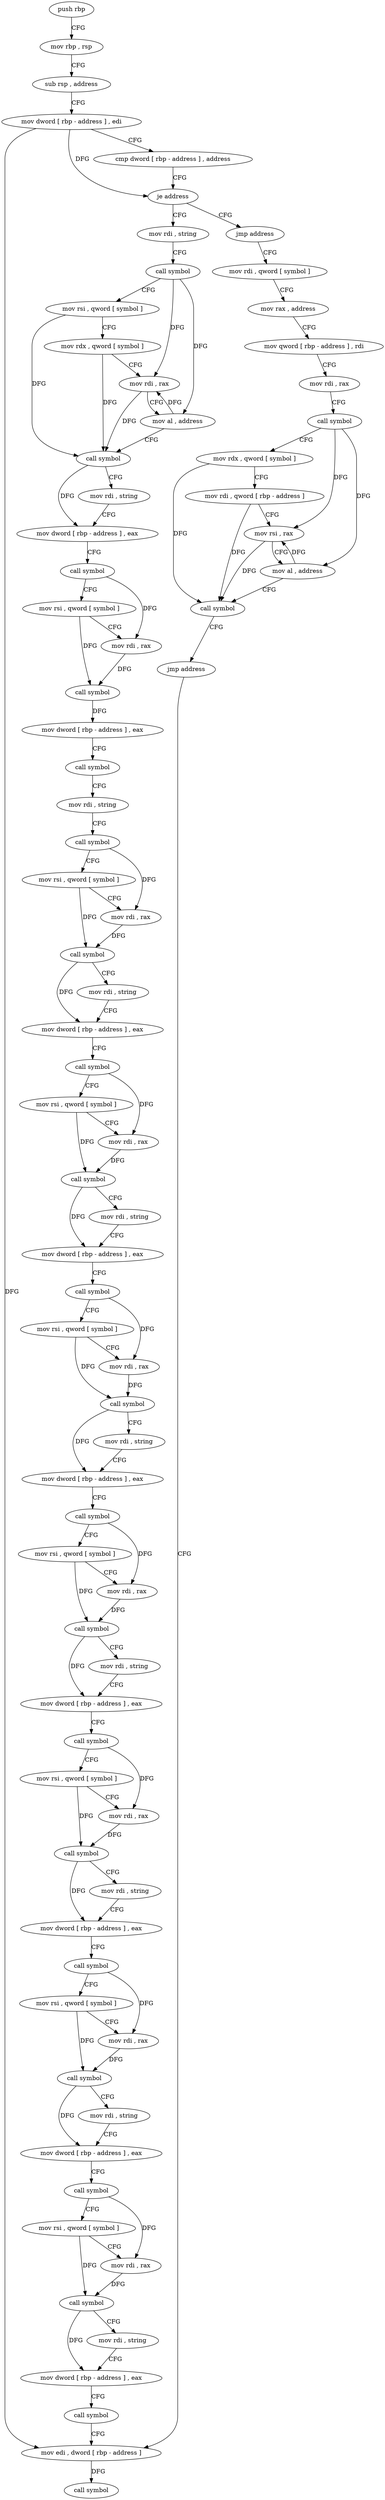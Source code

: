 digraph "func" {
"4201328" [label = "push rbp" ]
"4201329" [label = "mov rbp , rsp" ]
"4201332" [label = "sub rsp , address" ]
"4201336" [label = "mov dword [ rbp - address ] , edi" ]
"4201339" [label = "cmp dword [ rbp - address ] , address" ]
"4201343" [label = "je address" ]
"4201411" [label = "mov rdi , string" ]
"4201349" [label = "jmp address" ]
"4201421" [label = "call symbol" ]
"4201426" [label = "mov rsi , qword [ symbol ]" ]
"4201434" [label = "mov rdx , qword [ symbol ]" ]
"4201442" [label = "mov rdi , rax" ]
"4201445" [label = "mov al , address" ]
"4201447" [label = "call symbol" ]
"4201452" [label = "mov rdi , string" ]
"4201462" [label = "mov dword [ rbp - address ] , eax" ]
"4201465" [label = "call symbol" ]
"4201470" [label = "mov rsi , qword [ symbol ]" ]
"4201478" [label = "mov rdi , rax" ]
"4201481" [label = "call symbol" ]
"4201486" [label = "mov dword [ rbp - address ] , eax" ]
"4201489" [label = "call symbol" ]
"4201494" [label = "mov rdi , string" ]
"4201504" [label = "call symbol" ]
"4201509" [label = "mov rsi , qword [ symbol ]" ]
"4201517" [label = "mov rdi , rax" ]
"4201520" [label = "call symbol" ]
"4201525" [label = "mov rdi , string" ]
"4201535" [label = "mov dword [ rbp - address ] , eax" ]
"4201538" [label = "call symbol" ]
"4201543" [label = "mov rsi , qword [ symbol ]" ]
"4201551" [label = "mov rdi , rax" ]
"4201554" [label = "call symbol" ]
"4201559" [label = "mov rdi , string" ]
"4201569" [label = "mov dword [ rbp - address ] , eax" ]
"4201572" [label = "call symbol" ]
"4201577" [label = "mov rsi , qword [ symbol ]" ]
"4201585" [label = "mov rdi , rax" ]
"4201588" [label = "call symbol" ]
"4201593" [label = "mov rdi , string" ]
"4201603" [label = "mov dword [ rbp - address ] , eax" ]
"4201606" [label = "call symbol" ]
"4201611" [label = "mov rsi , qword [ symbol ]" ]
"4201619" [label = "mov rdi , rax" ]
"4201622" [label = "call symbol" ]
"4201627" [label = "mov rdi , string" ]
"4201637" [label = "mov dword [ rbp - address ] , eax" ]
"4201640" [label = "call symbol" ]
"4201645" [label = "mov rsi , qword [ symbol ]" ]
"4201653" [label = "mov rdi , rax" ]
"4201656" [label = "call symbol" ]
"4201661" [label = "mov rdi , string" ]
"4201671" [label = "mov dword [ rbp - address ] , eax" ]
"4201674" [label = "call symbol" ]
"4201679" [label = "mov rsi , qword [ symbol ]" ]
"4201687" [label = "mov rdi , rax" ]
"4201690" [label = "call symbol" ]
"4201695" [label = "mov rdi , string" ]
"4201705" [label = "mov dword [ rbp - address ] , eax" ]
"4201708" [label = "call symbol" ]
"4201713" [label = "mov rsi , qword [ symbol ]" ]
"4201721" [label = "mov rdi , rax" ]
"4201724" [label = "call symbol" ]
"4201729" [label = "mov rdi , string" ]
"4201739" [label = "mov dword [ rbp - address ] , eax" ]
"4201742" [label = "call symbol" ]
"4201747" [label = "mov edi , dword [ rbp - address ]" ]
"4201354" [label = "mov rdi , qword [ symbol ]" ]
"4201362" [label = "mov rax , address" ]
"4201372" [label = "mov qword [ rbp - address ] , rdi" ]
"4201376" [label = "mov rdi , rax" ]
"4201379" [label = "call symbol" ]
"4201384" [label = "mov rdx , qword [ symbol ]" ]
"4201392" [label = "mov rdi , qword [ rbp - address ]" ]
"4201396" [label = "mov rsi , rax" ]
"4201399" [label = "mov al , address" ]
"4201401" [label = "call symbol" ]
"4201406" [label = "jmp address" ]
"4201750" [label = "call symbol" ]
"4201328" -> "4201329" [ label = "CFG" ]
"4201329" -> "4201332" [ label = "CFG" ]
"4201332" -> "4201336" [ label = "CFG" ]
"4201336" -> "4201339" [ label = "CFG" ]
"4201336" -> "4201343" [ label = "DFG" ]
"4201336" -> "4201747" [ label = "DFG" ]
"4201339" -> "4201343" [ label = "CFG" ]
"4201343" -> "4201411" [ label = "CFG" ]
"4201343" -> "4201349" [ label = "CFG" ]
"4201411" -> "4201421" [ label = "CFG" ]
"4201349" -> "4201354" [ label = "CFG" ]
"4201421" -> "4201426" [ label = "CFG" ]
"4201421" -> "4201442" [ label = "DFG" ]
"4201421" -> "4201445" [ label = "DFG" ]
"4201426" -> "4201434" [ label = "CFG" ]
"4201426" -> "4201447" [ label = "DFG" ]
"4201434" -> "4201442" [ label = "CFG" ]
"4201434" -> "4201447" [ label = "DFG" ]
"4201442" -> "4201445" [ label = "CFG" ]
"4201442" -> "4201447" [ label = "DFG" ]
"4201445" -> "4201447" [ label = "CFG" ]
"4201445" -> "4201442" [ label = "DFG" ]
"4201447" -> "4201452" [ label = "CFG" ]
"4201447" -> "4201462" [ label = "DFG" ]
"4201452" -> "4201462" [ label = "CFG" ]
"4201462" -> "4201465" [ label = "CFG" ]
"4201465" -> "4201470" [ label = "CFG" ]
"4201465" -> "4201478" [ label = "DFG" ]
"4201470" -> "4201478" [ label = "CFG" ]
"4201470" -> "4201481" [ label = "DFG" ]
"4201478" -> "4201481" [ label = "DFG" ]
"4201481" -> "4201486" [ label = "DFG" ]
"4201486" -> "4201489" [ label = "CFG" ]
"4201489" -> "4201494" [ label = "CFG" ]
"4201494" -> "4201504" [ label = "CFG" ]
"4201504" -> "4201509" [ label = "CFG" ]
"4201504" -> "4201517" [ label = "DFG" ]
"4201509" -> "4201517" [ label = "CFG" ]
"4201509" -> "4201520" [ label = "DFG" ]
"4201517" -> "4201520" [ label = "DFG" ]
"4201520" -> "4201525" [ label = "CFG" ]
"4201520" -> "4201535" [ label = "DFG" ]
"4201525" -> "4201535" [ label = "CFG" ]
"4201535" -> "4201538" [ label = "CFG" ]
"4201538" -> "4201543" [ label = "CFG" ]
"4201538" -> "4201551" [ label = "DFG" ]
"4201543" -> "4201551" [ label = "CFG" ]
"4201543" -> "4201554" [ label = "DFG" ]
"4201551" -> "4201554" [ label = "DFG" ]
"4201554" -> "4201559" [ label = "CFG" ]
"4201554" -> "4201569" [ label = "DFG" ]
"4201559" -> "4201569" [ label = "CFG" ]
"4201569" -> "4201572" [ label = "CFG" ]
"4201572" -> "4201577" [ label = "CFG" ]
"4201572" -> "4201585" [ label = "DFG" ]
"4201577" -> "4201585" [ label = "CFG" ]
"4201577" -> "4201588" [ label = "DFG" ]
"4201585" -> "4201588" [ label = "DFG" ]
"4201588" -> "4201593" [ label = "CFG" ]
"4201588" -> "4201603" [ label = "DFG" ]
"4201593" -> "4201603" [ label = "CFG" ]
"4201603" -> "4201606" [ label = "CFG" ]
"4201606" -> "4201611" [ label = "CFG" ]
"4201606" -> "4201619" [ label = "DFG" ]
"4201611" -> "4201619" [ label = "CFG" ]
"4201611" -> "4201622" [ label = "DFG" ]
"4201619" -> "4201622" [ label = "DFG" ]
"4201622" -> "4201627" [ label = "CFG" ]
"4201622" -> "4201637" [ label = "DFG" ]
"4201627" -> "4201637" [ label = "CFG" ]
"4201637" -> "4201640" [ label = "CFG" ]
"4201640" -> "4201645" [ label = "CFG" ]
"4201640" -> "4201653" [ label = "DFG" ]
"4201645" -> "4201653" [ label = "CFG" ]
"4201645" -> "4201656" [ label = "DFG" ]
"4201653" -> "4201656" [ label = "DFG" ]
"4201656" -> "4201661" [ label = "CFG" ]
"4201656" -> "4201671" [ label = "DFG" ]
"4201661" -> "4201671" [ label = "CFG" ]
"4201671" -> "4201674" [ label = "CFG" ]
"4201674" -> "4201679" [ label = "CFG" ]
"4201674" -> "4201687" [ label = "DFG" ]
"4201679" -> "4201687" [ label = "CFG" ]
"4201679" -> "4201690" [ label = "DFG" ]
"4201687" -> "4201690" [ label = "DFG" ]
"4201690" -> "4201695" [ label = "CFG" ]
"4201690" -> "4201705" [ label = "DFG" ]
"4201695" -> "4201705" [ label = "CFG" ]
"4201705" -> "4201708" [ label = "CFG" ]
"4201708" -> "4201713" [ label = "CFG" ]
"4201708" -> "4201721" [ label = "DFG" ]
"4201713" -> "4201721" [ label = "CFG" ]
"4201713" -> "4201724" [ label = "DFG" ]
"4201721" -> "4201724" [ label = "DFG" ]
"4201724" -> "4201729" [ label = "CFG" ]
"4201724" -> "4201739" [ label = "DFG" ]
"4201729" -> "4201739" [ label = "CFG" ]
"4201739" -> "4201742" [ label = "CFG" ]
"4201742" -> "4201747" [ label = "CFG" ]
"4201747" -> "4201750" [ label = "DFG" ]
"4201354" -> "4201362" [ label = "CFG" ]
"4201362" -> "4201372" [ label = "CFG" ]
"4201372" -> "4201376" [ label = "CFG" ]
"4201376" -> "4201379" [ label = "CFG" ]
"4201379" -> "4201384" [ label = "CFG" ]
"4201379" -> "4201396" [ label = "DFG" ]
"4201379" -> "4201399" [ label = "DFG" ]
"4201384" -> "4201392" [ label = "CFG" ]
"4201384" -> "4201401" [ label = "DFG" ]
"4201392" -> "4201396" [ label = "CFG" ]
"4201392" -> "4201401" [ label = "DFG" ]
"4201396" -> "4201399" [ label = "CFG" ]
"4201396" -> "4201401" [ label = "DFG" ]
"4201399" -> "4201401" [ label = "CFG" ]
"4201399" -> "4201396" [ label = "DFG" ]
"4201401" -> "4201406" [ label = "CFG" ]
"4201406" -> "4201747" [ label = "CFG" ]
}
